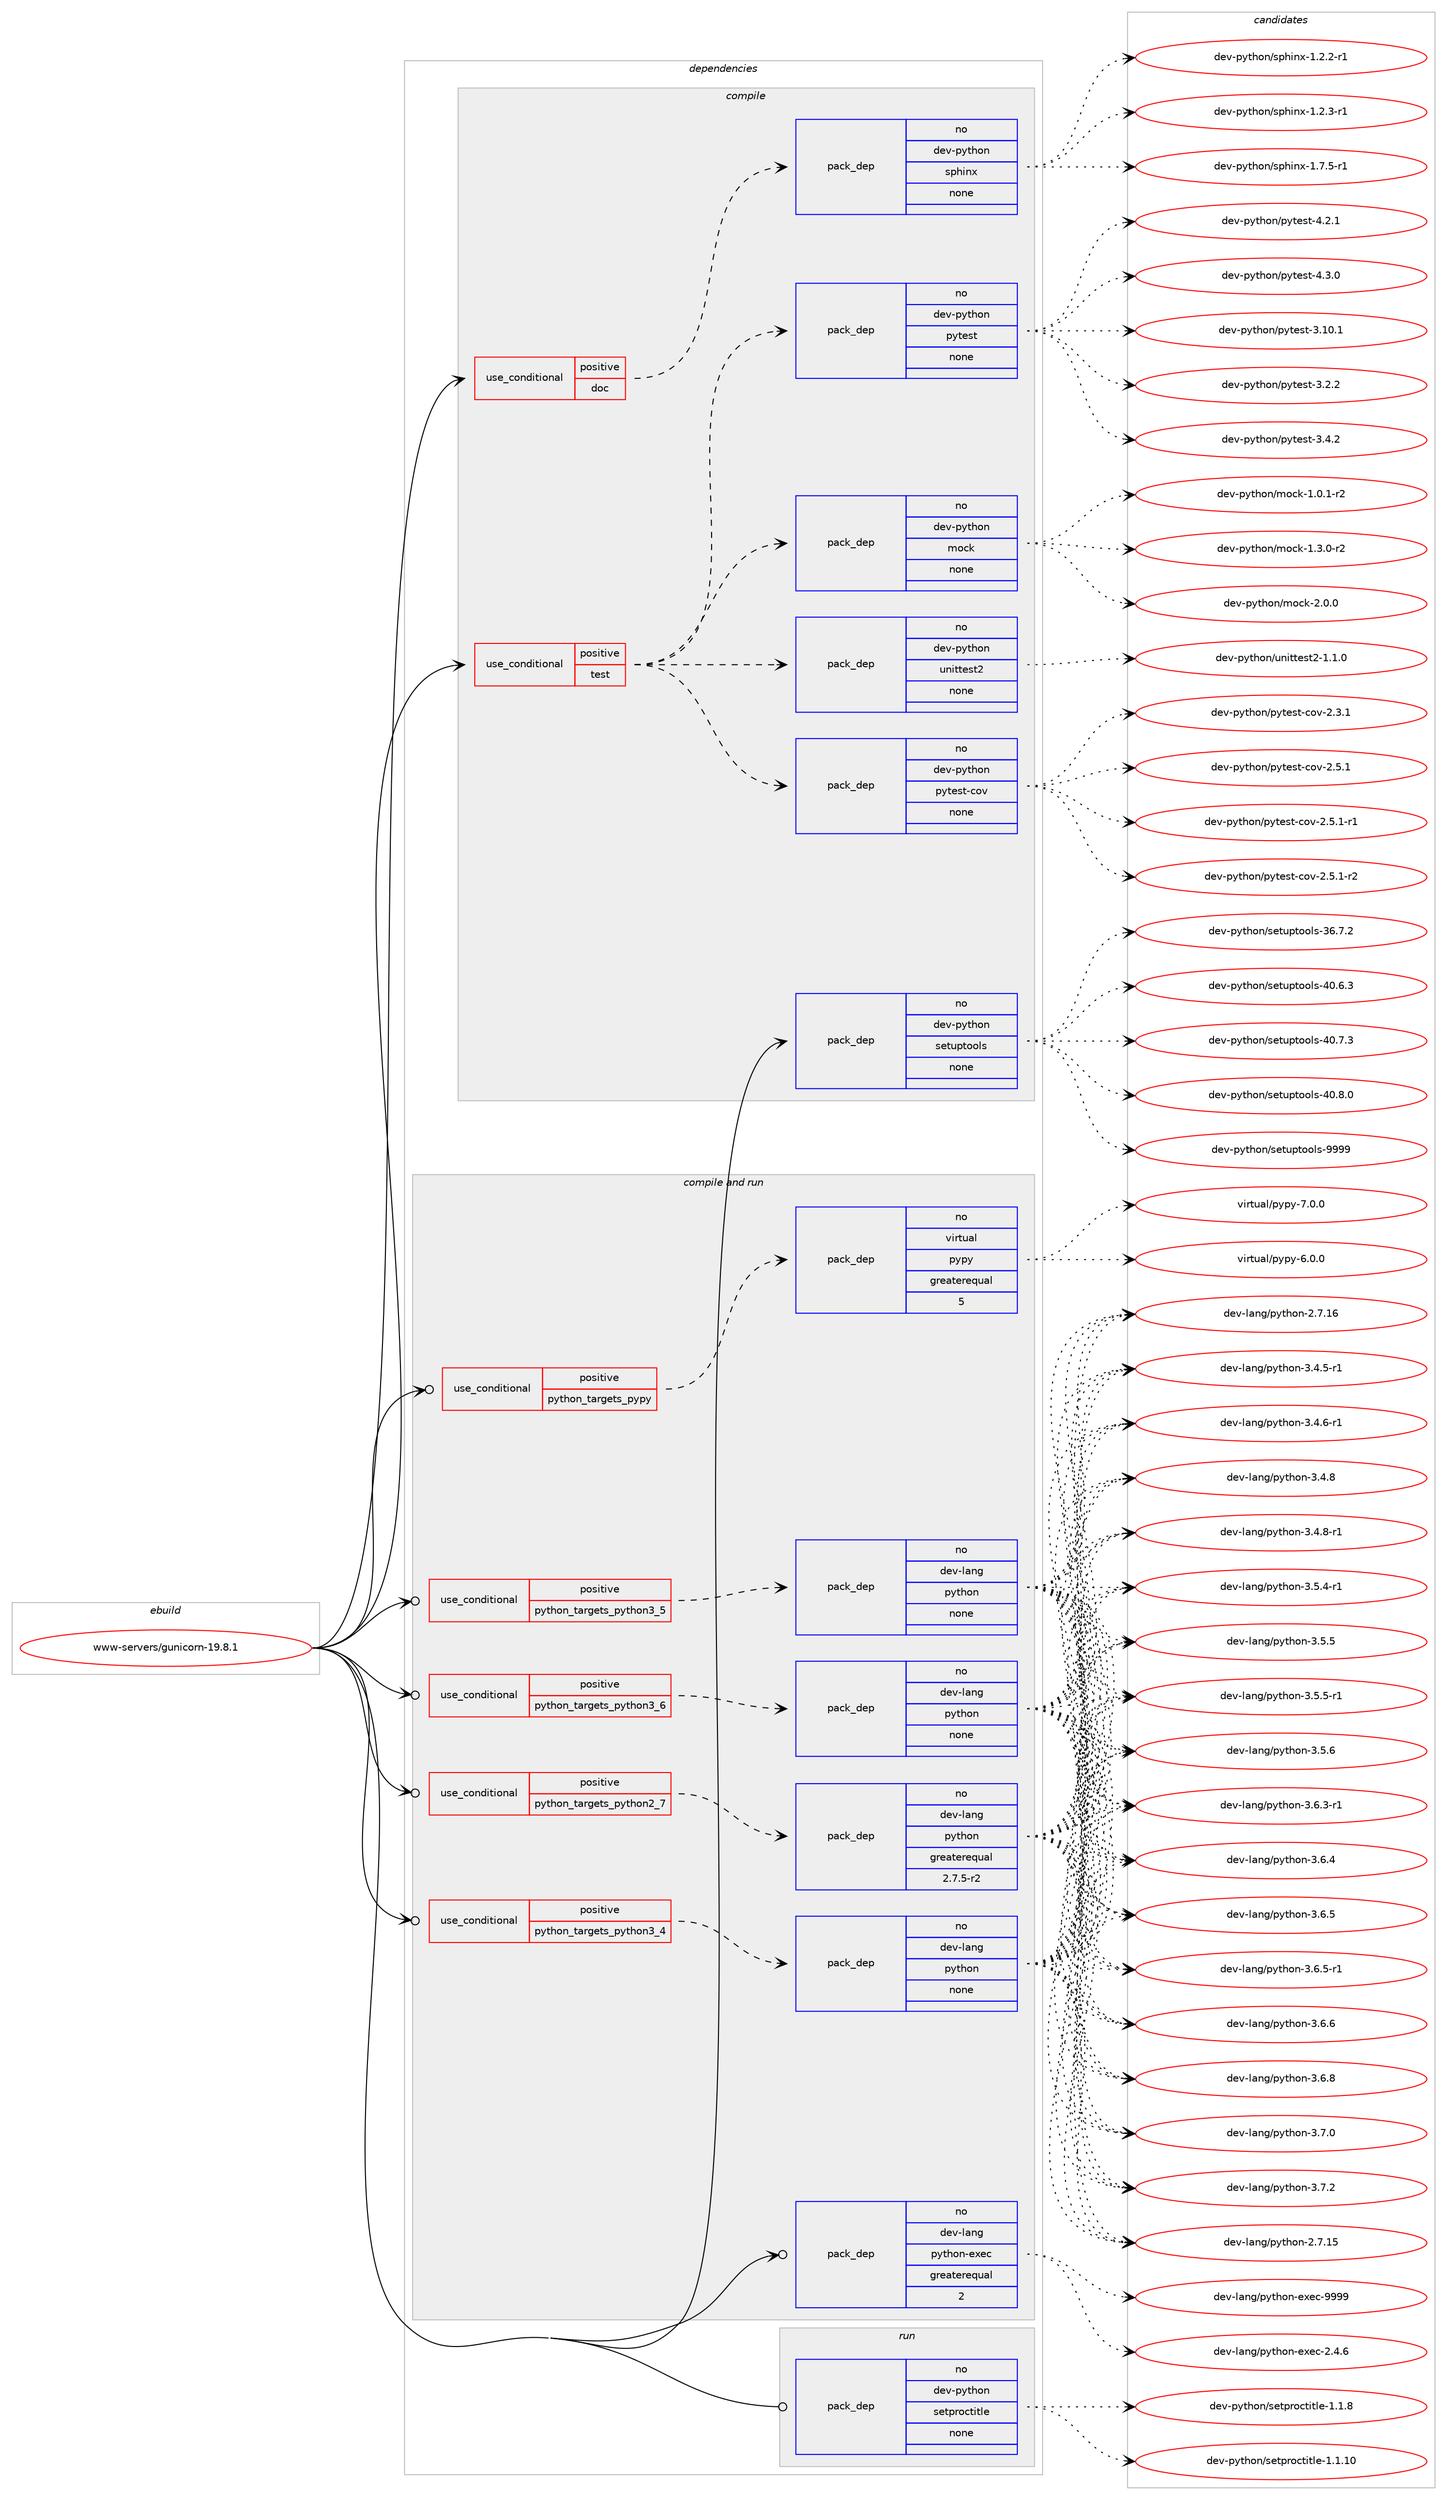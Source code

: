 digraph prolog {

# *************
# Graph options
# *************

newrank=true;
concentrate=true;
compound=true;
graph [rankdir=LR,fontname=Helvetica,fontsize=10,ranksep=1.5];#, ranksep=2.5, nodesep=0.2];
edge  [arrowhead=vee];
node  [fontname=Helvetica,fontsize=10];

# **********
# The ebuild
# **********

subgraph cluster_leftcol {
color=gray;
rank=same;
label=<<i>ebuild</i>>;
id [label="www-servers/gunicorn-19.8.1", color=red, width=4, href="../www-servers/gunicorn-19.8.1.svg"];
}

# ****************
# The dependencies
# ****************

subgraph cluster_midcol {
color=gray;
label=<<i>dependencies</i>>;
subgraph cluster_compile {
fillcolor="#eeeeee";
style=filled;
label=<<i>compile</i>>;
subgraph cond464516 {
dependency1751245 [label=<<TABLE BORDER="0" CELLBORDER="1" CELLSPACING="0" CELLPADDING="4"><TR><TD ROWSPAN="3" CELLPADDING="10">use_conditional</TD></TR><TR><TD>positive</TD></TR><TR><TD>doc</TD></TR></TABLE>>, shape=none, color=red];
subgraph pack1257440 {
dependency1751246 [label=<<TABLE BORDER="0" CELLBORDER="1" CELLSPACING="0" CELLPADDING="4" WIDTH="220"><TR><TD ROWSPAN="6" CELLPADDING="30">pack_dep</TD></TR><TR><TD WIDTH="110">no</TD></TR><TR><TD>dev-python</TD></TR><TR><TD>sphinx</TD></TR><TR><TD>none</TD></TR><TR><TD></TD></TR></TABLE>>, shape=none, color=blue];
}
dependency1751245:e -> dependency1751246:w [weight=20,style="dashed",arrowhead="vee"];
}
id:e -> dependency1751245:w [weight=20,style="solid",arrowhead="vee"];
subgraph cond464517 {
dependency1751247 [label=<<TABLE BORDER="0" CELLBORDER="1" CELLSPACING="0" CELLPADDING="4"><TR><TD ROWSPAN="3" CELLPADDING="10">use_conditional</TD></TR><TR><TD>positive</TD></TR><TR><TD>test</TD></TR></TABLE>>, shape=none, color=red];
subgraph pack1257441 {
dependency1751248 [label=<<TABLE BORDER="0" CELLBORDER="1" CELLSPACING="0" CELLPADDING="4" WIDTH="220"><TR><TD ROWSPAN="6" CELLPADDING="30">pack_dep</TD></TR><TR><TD WIDTH="110">no</TD></TR><TR><TD>dev-python</TD></TR><TR><TD>mock</TD></TR><TR><TD>none</TD></TR><TR><TD></TD></TR></TABLE>>, shape=none, color=blue];
}
dependency1751247:e -> dependency1751248:w [weight=20,style="dashed",arrowhead="vee"];
subgraph pack1257442 {
dependency1751249 [label=<<TABLE BORDER="0" CELLBORDER="1" CELLSPACING="0" CELLPADDING="4" WIDTH="220"><TR><TD ROWSPAN="6" CELLPADDING="30">pack_dep</TD></TR><TR><TD WIDTH="110">no</TD></TR><TR><TD>dev-python</TD></TR><TR><TD>pytest</TD></TR><TR><TD>none</TD></TR><TR><TD></TD></TR></TABLE>>, shape=none, color=blue];
}
dependency1751247:e -> dependency1751249:w [weight=20,style="dashed",arrowhead="vee"];
subgraph pack1257443 {
dependency1751250 [label=<<TABLE BORDER="0" CELLBORDER="1" CELLSPACING="0" CELLPADDING="4" WIDTH="220"><TR><TD ROWSPAN="6" CELLPADDING="30">pack_dep</TD></TR><TR><TD WIDTH="110">no</TD></TR><TR><TD>dev-python</TD></TR><TR><TD>pytest-cov</TD></TR><TR><TD>none</TD></TR><TR><TD></TD></TR></TABLE>>, shape=none, color=blue];
}
dependency1751247:e -> dependency1751250:w [weight=20,style="dashed",arrowhead="vee"];
subgraph pack1257444 {
dependency1751251 [label=<<TABLE BORDER="0" CELLBORDER="1" CELLSPACING="0" CELLPADDING="4" WIDTH="220"><TR><TD ROWSPAN="6" CELLPADDING="30">pack_dep</TD></TR><TR><TD WIDTH="110">no</TD></TR><TR><TD>dev-python</TD></TR><TR><TD>unittest2</TD></TR><TR><TD>none</TD></TR><TR><TD></TD></TR></TABLE>>, shape=none, color=blue];
}
dependency1751247:e -> dependency1751251:w [weight=20,style="dashed",arrowhead="vee"];
}
id:e -> dependency1751247:w [weight=20,style="solid",arrowhead="vee"];
subgraph pack1257445 {
dependency1751252 [label=<<TABLE BORDER="0" CELLBORDER="1" CELLSPACING="0" CELLPADDING="4" WIDTH="220"><TR><TD ROWSPAN="6" CELLPADDING="30">pack_dep</TD></TR><TR><TD WIDTH="110">no</TD></TR><TR><TD>dev-python</TD></TR><TR><TD>setuptools</TD></TR><TR><TD>none</TD></TR><TR><TD></TD></TR></TABLE>>, shape=none, color=blue];
}
id:e -> dependency1751252:w [weight=20,style="solid",arrowhead="vee"];
}
subgraph cluster_compileandrun {
fillcolor="#eeeeee";
style=filled;
label=<<i>compile and run</i>>;
subgraph cond464518 {
dependency1751253 [label=<<TABLE BORDER="0" CELLBORDER="1" CELLSPACING="0" CELLPADDING="4"><TR><TD ROWSPAN="3" CELLPADDING="10">use_conditional</TD></TR><TR><TD>positive</TD></TR><TR><TD>python_targets_pypy</TD></TR></TABLE>>, shape=none, color=red];
subgraph pack1257446 {
dependency1751254 [label=<<TABLE BORDER="0" CELLBORDER="1" CELLSPACING="0" CELLPADDING="4" WIDTH="220"><TR><TD ROWSPAN="6" CELLPADDING="30">pack_dep</TD></TR><TR><TD WIDTH="110">no</TD></TR><TR><TD>virtual</TD></TR><TR><TD>pypy</TD></TR><TR><TD>greaterequal</TD></TR><TR><TD>5</TD></TR></TABLE>>, shape=none, color=blue];
}
dependency1751253:e -> dependency1751254:w [weight=20,style="dashed",arrowhead="vee"];
}
id:e -> dependency1751253:w [weight=20,style="solid",arrowhead="odotvee"];
subgraph cond464519 {
dependency1751255 [label=<<TABLE BORDER="0" CELLBORDER="1" CELLSPACING="0" CELLPADDING="4"><TR><TD ROWSPAN="3" CELLPADDING="10">use_conditional</TD></TR><TR><TD>positive</TD></TR><TR><TD>python_targets_python2_7</TD></TR></TABLE>>, shape=none, color=red];
subgraph pack1257447 {
dependency1751256 [label=<<TABLE BORDER="0" CELLBORDER="1" CELLSPACING="0" CELLPADDING="4" WIDTH="220"><TR><TD ROWSPAN="6" CELLPADDING="30">pack_dep</TD></TR><TR><TD WIDTH="110">no</TD></TR><TR><TD>dev-lang</TD></TR><TR><TD>python</TD></TR><TR><TD>greaterequal</TD></TR><TR><TD>2.7.5-r2</TD></TR></TABLE>>, shape=none, color=blue];
}
dependency1751255:e -> dependency1751256:w [weight=20,style="dashed",arrowhead="vee"];
}
id:e -> dependency1751255:w [weight=20,style="solid",arrowhead="odotvee"];
subgraph cond464520 {
dependency1751257 [label=<<TABLE BORDER="0" CELLBORDER="1" CELLSPACING="0" CELLPADDING="4"><TR><TD ROWSPAN="3" CELLPADDING="10">use_conditional</TD></TR><TR><TD>positive</TD></TR><TR><TD>python_targets_python3_4</TD></TR></TABLE>>, shape=none, color=red];
subgraph pack1257448 {
dependency1751258 [label=<<TABLE BORDER="0" CELLBORDER="1" CELLSPACING="0" CELLPADDING="4" WIDTH="220"><TR><TD ROWSPAN="6" CELLPADDING="30">pack_dep</TD></TR><TR><TD WIDTH="110">no</TD></TR><TR><TD>dev-lang</TD></TR><TR><TD>python</TD></TR><TR><TD>none</TD></TR><TR><TD></TD></TR></TABLE>>, shape=none, color=blue];
}
dependency1751257:e -> dependency1751258:w [weight=20,style="dashed",arrowhead="vee"];
}
id:e -> dependency1751257:w [weight=20,style="solid",arrowhead="odotvee"];
subgraph cond464521 {
dependency1751259 [label=<<TABLE BORDER="0" CELLBORDER="1" CELLSPACING="0" CELLPADDING="4"><TR><TD ROWSPAN="3" CELLPADDING="10">use_conditional</TD></TR><TR><TD>positive</TD></TR><TR><TD>python_targets_python3_5</TD></TR></TABLE>>, shape=none, color=red];
subgraph pack1257449 {
dependency1751260 [label=<<TABLE BORDER="0" CELLBORDER="1" CELLSPACING="0" CELLPADDING="4" WIDTH="220"><TR><TD ROWSPAN="6" CELLPADDING="30">pack_dep</TD></TR><TR><TD WIDTH="110">no</TD></TR><TR><TD>dev-lang</TD></TR><TR><TD>python</TD></TR><TR><TD>none</TD></TR><TR><TD></TD></TR></TABLE>>, shape=none, color=blue];
}
dependency1751259:e -> dependency1751260:w [weight=20,style="dashed",arrowhead="vee"];
}
id:e -> dependency1751259:w [weight=20,style="solid",arrowhead="odotvee"];
subgraph cond464522 {
dependency1751261 [label=<<TABLE BORDER="0" CELLBORDER="1" CELLSPACING="0" CELLPADDING="4"><TR><TD ROWSPAN="3" CELLPADDING="10">use_conditional</TD></TR><TR><TD>positive</TD></TR><TR><TD>python_targets_python3_6</TD></TR></TABLE>>, shape=none, color=red];
subgraph pack1257450 {
dependency1751262 [label=<<TABLE BORDER="0" CELLBORDER="1" CELLSPACING="0" CELLPADDING="4" WIDTH="220"><TR><TD ROWSPAN="6" CELLPADDING="30">pack_dep</TD></TR><TR><TD WIDTH="110">no</TD></TR><TR><TD>dev-lang</TD></TR><TR><TD>python</TD></TR><TR><TD>none</TD></TR><TR><TD></TD></TR></TABLE>>, shape=none, color=blue];
}
dependency1751261:e -> dependency1751262:w [weight=20,style="dashed",arrowhead="vee"];
}
id:e -> dependency1751261:w [weight=20,style="solid",arrowhead="odotvee"];
subgraph pack1257451 {
dependency1751263 [label=<<TABLE BORDER="0" CELLBORDER="1" CELLSPACING="0" CELLPADDING="4" WIDTH="220"><TR><TD ROWSPAN="6" CELLPADDING="30">pack_dep</TD></TR><TR><TD WIDTH="110">no</TD></TR><TR><TD>dev-lang</TD></TR><TR><TD>python-exec</TD></TR><TR><TD>greaterequal</TD></TR><TR><TD>2</TD></TR></TABLE>>, shape=none, color=blue];
}
id:e -> dependency1751263:w [weight=20,style="solid",arrowhead="odotvee"];
}
subgraph cluster_run {
fillcolor="#eeeeee";
style=filled;
label=<<i>run</i>>;
subgraph pack1257452 {
dependency1751264 [label=<<TABLE BORDER="0" CELLBORDER="1" CELLSPACING="0" CELLPADDING="4" WIDTH="220"><TR><TD ROWSPAN="6" CELLPADDING="30">pack_dep</TD></TR><TR><TD WIDTH="110">no</TD></TR><TR><TD>dev-python</TD></TR><TR><TD>setproctitle</TD></TR><TR><TD>none</TD></TR><TR><TD></TD></TR></TABLE>>, shape=none, color=blue];
}
id:e -> dependency1751264:w [weight=20,style="solid",arrowhead="odot"];
}
}

# **************
# The candidates
# **************

subgraph cluster_choices {
rank=same;
color=gray;
label=<<i>candidates</i>>;

subgraph choice1257440 {
color=black;
nodesep=1;
choice10010111845112121116104111110471151121041051101204549465046504511449 [label="dev-python/sphinx-1.2.2-r1", color=red, width=4,href="../dev-python/sphinx-1.2.2-r1.svg"];
choice10010111845112121116104111110471151121041051101204549465046514511449 [label="dev-python/sphinx-1.2.3-r1", color=red, width=4,href="../dev-python/sphinx-1.2.3-r1.svg"];
choice10010111845112121116104111110471151121041051101204549465546534511449 [label="dev-python/sphinx-1.7.5-r1", color=red, width=4,href="../dev-python/sphinx-1.7.5-r1.svg"];
dependency1751246:e -> choice10010111845112121116104111110471151121041051101204549465046504511449:w [style=dotted,weight="100"];
dependency1751246:e -> choice10010111845112121116104111110471151121041051101204549465046514511449:w [style=dotted,weight="100"];
dependency1751246:e -> choice10010111845112121116104111110471151121041051101204549465546534511449:w [style=dotted,weight="100"];
}
subgraph choice1257441 {
color=black;
nodesep=1;
choice1001011184511212111610411111047109111991074549464846494511450 [label="dev-python/mock-1.0.1-r2", color=red, width=4,href="../dev-python/mock-1.0.1-r2.svg"];
choice1001011184511212111610411111047109111991074549465146484511450 [label="dev-python/mock-1.3.0-r2", color=red, width=4,href="../dev-python/mock-1.3.0-r2.svg"];
choice100101118451121211161041111104710911199107455046484648 [label="dev-python/mock-2.0.0", color=red, width=4,href="../dev-python/mock-2.0.0.svg"];
dependency1751248:e -> choice1001011184511212111610411111047109111991074549464846494511450:w [style=dotted,weight="100"];
dependency1751248:e -> choice1001011184511212111610411111047109111991074549465146484511450:w [style=dotted,weight="100"];
dependency1751248:e -> choice100101118451121211161041111104710911199107455046484648:w [style=dotted,weight="100"];
}
subgraph choice1257442 {
color=black;
nodesep=1;
choice100101118451121211161041111104711212111610111511645514649484649 [label="dev-python/pytest-3.10.1", color=red, width=4,href="../dev-python/pytest-3.10.1.svg"];
choice1001011184511212111610411111047112121116101115116455146504650 [label="dev-python/pytest-3.2.2", color=red, width=4,href="../dev-python/pytest-3.2.2.svg"];
choice1001011184511212111610411111047112121116101115116455146524650 [label="dev-python/pytest-3.4.2", color=red, width=4,href="../dev-python/pytest-3.4.2.svg"];
choice1001011184511212111610411111047112121116101115116455246504649 [label="dev-python/pytest-4.2.1", color=red, width=4,href="../dev-python/pytest-4.2.1.svg"];
choice1001011184511212111610411111047112121116101115116455246514648 [label="dev-python/pytest-4.3.0", color=red, width=4,href="../dev-python/pytest-4.3.0.svg"];
dependency1751249:e -> choice100101118451121211161041111104711212111610111511645514649484649:w [style=dotted,weight="100"];
dependency1751249:e -> choice1001011184511212111610411111047112121116101115116455146504650:w [style=dotted,weight="100"];
dependency1751249:e -> choice1001011184511212111610411111047112121116101115116455146524650:w [style=dotted,weight="100"];
dependency1751249:e -> choice1001011184511212111610411111047112121116101115116455246504649:w [style=dotted,weight="100"];
dependency1751249:e -> choice1001011184511212111610411111047112121116101115116455246514648:w [style=dotted,weight="100"];
}
subgraph choice1257443 {
color=black;
nodesep=1;
choice10010111845112121116104111110471121211161011151164599111118455046514649 [label="dev-python/pytest-cov-2.3.1", color=red, width=4,href="../dev-python/pytest-cov-2.3.1.svg"];
choice10010111845112121116104111110471121211161011151164599111118455046534649 [label="dev-python/pytest-cov-2.5.1", color=red, width=4,href="../dev-python/pytest-cov-2.5.1.svg"];
choice100101118451121211161041111104711212111610111511645991111184550465346494511449 [label="dev-python/pytest-cov-2.5.1-r1", color=red, width=4,href="../dev-python/pytest-cov-2.5.1-r1.svg"];
choice100101118451121211161041111104711212111610111511645991111184550465346494511450 [label="dev-python/pytest-cov-2.5.1-r2", color=red, width=4,href="../dev-python/pytest-cov-2.5.1-r2.svg"];
dependency1751250:e -> choice10010111845112121116104111110471121211161011151164599111118455046514649:w [style=dotted,weight="100"];
dependency1751250:e -> choice10010111845112121116104111110471121211161011151164599111118455046534649:w [style=dotted,weight="100"];
dependency1751250:e -> choice100101118451121211161041111104711212111610111511645991111184550465346494511449:w [style=dotted,weight="100"];
dependency1751250:e -> choice100101118451121211161041111104711212111610111511645991111184550465346494511450:w [style=dotted,weight="100"];
}
subgraph choice1257444 {
color=black;
nodesep=1;
choice100101118451121211161041111104711711010511611610111511650454946494648 [label="dev-python/unittest2-1.1.0", color=red, width=4,href="../dev-python/unittest2-1.1.0.svg"];
dependency1751251:e -> choice100101118451121211161041111104711711010511611610111511650454946494648:w [style=dotted,weight="100"];
}
subgraph choice1257445 {
color=black;
nodesep=1;
choice100101118451121211161041111104711510111611711211611111110811545515446554650 [label="dev-python/setuptools-36.7.2", color=red, width=4,href="../dev-python/setuptools-36.7.2.svg"];
choice100101118451121211161041111104711510111611711211611111110811545524846544651 [label="dev-python/setuptools-40.6.3", color=red, width=4,href="../dev-python/setuptools-40.6.3.svg"];
choice100101118451121211161041111104711510111611711211611111110811545524846554651 [label="dev-python/setuptools-40.7.3", color=red, width=4,href="../dev-python/setuptools-40.7.3.svg"];
choice100101118451121211161041111104711510111611711211611111110811545524846564648 [label="dev-python/setuptools-40.8.0", color=red, width=4,href="../dev-python/setuptools-40.8.0.svg"];
choice10010111845112121116104111110471151011161171121161111111081154557575757 [label="dev-python/setuptools-9999", color=red, width=4,href="../dev-python/setuptools-9999.svg"];
dependency1751252:e -> choice100101118451121211161041111104711510111611711211611111110811545515446554650:w [style=dotted,weight="100"];
dependency1751252:e -> choice100101118451121211161041111104711510111611711211611111110811545524846544651:w [style=dotted,weight="100"];
dependency1751252:e -> choice100101118451121211161041111104711510111611711211611111110811545524846554651:w [style=dotted,weight="100"];
dependency1751252:e -> choice100101118451121211161041111104711510111611711211611111110811545524846564648:w [style=dotted,weight="100"];
dependency1751252:e -> choice10010111845112121116104111110471151011161171121161111111081154557575757:w [style=dotted,weight="100"];
}
subgraph choice1257446 {
color=black;
nodesep=1;
choice1181051141161179710847112121112121455446484648 [label="virtual/pypy-6.0.0", color=red, width=4,href="../virtual/pypy-6.0.0.svg"];
choice1181051141161179710847112121112121455546484648 [label="virtual/pypy-7.0.0", color=red, width=4,href="../virtual/pypy-7.0.0.svg"];
dependency1751254:e -> choice1181051141161179710847112121112121455446484648:w [style=dotted,weight="100"];
dependency1751254:e -> choice1181051141161179710847112121112121455546484648:w [style=dotted,weight="100"];
}
subgraph choice1257447 {
color=black;
nodesep=1;
choice10010111845108971101034711212111610411111045504655464953 [label="dev-lang/python-2.7.15", color=red, width=4,href="../dev-lang/python-2.7.15.svg"];
choice10010111845108971101034711212111610411111045504655464954 [label="dev-lang/python-2.7.16", color=red, width=4,href="../dev-lang/python-2.7.16.svg"];
choice1001011184510897110103471121211161041111104551465246534511449 [label="dev-lang/python-3.4.5-r1", color=red, width=4,href="../dev-lang/python-3.4.5-r1.svg"];
choice1001011184510897110103471121211161041111104551465246544511449 [label="dev-lang/python-3.4.6-r1", color=red, width=4,href="../dev-lang/python-3.4.6-r1.svg"];
choice100101118451089711010347112121116104111110455146524656 [label="dev-lang/python-3.4.8", color=red, width=4,href="../dev-lang/python-3.4.8.svg"];
choice1001011184510897110103471121211161041111104551465246564511449 [label="dev-lang/python-3.4.8-r1", color=red, width=4,href="../dev-lang/python-3.4.8-r1.svg"];
choice1001011184510897110103471121211161041111104551465346524511449 [label="dev-lang/python-3.5.4-r1", color=red, width=4,href="../dev-lang/python-3.5.4-r1.svg"];
choice100101118451089711010347112121116104111110455146534653 [label="dev-lang/python-3.5.5", color=red, width=4,href="../dev-lang/python-3.5.5.svg"];
choice1001011184510897110103471121211161041111104551465346534511449 [label="dev-lang/python-3.5.5-r1", color=red, width=4,href="../dev-lang/python-3.5.5-r1.svg"];
choice100101118451089711010347112121116104111110455146534654 [label="dev-lang/python-3.5.6", color=red, width=4,href="../dev-lang/python-3.5.6.svg"];
choice1001011184510897110103471121211161041111104551465446514511449 [label="dev-lang/python-3.6.3-r1", color=red, width=4,href="../dev-lang/python-3.6.3-r1.svg"];
choice100101118451089711010347112121116104111110455146544652 [label="dev-lang/python-3.6.4", color=red, width=4,href="../dev-lang/python-3.6.4.svg"];
choice100101118451089711010347112121116104111110455146544653 [label="dev-lang/python-3.6.5", color=red, width=4,href="../dev-lang/python-3.6.5.svg"];
choice1001011184510897110103471121211161041111104551465446534511449 [label="dev-lang/python-3.6.5-r1", color=red, width=4,href="../dev-lang/python-3.6.5-r1.svg"];
choice100101118451089711010347112121116104111110455146544654 [label="dev-lang/python-3.6.6", color=red, width=4,href="../dev-lang/python-3.6.6.svg"];
choice100101118451089711010347112121116104111110455146544656 [label="dev-lang/python-3.6.8", color=red, width=4,href="../dev-lang/python-3.6.8.svg"];
choice100101118451089711010347112121116104111110455146554648 [label="dev-lang/python-3.7.0", color=red, width=4,href="../dev-lang/python-3.7.0.svg"];
choice100101118451089711010347112121116104111110455146554650 [label="dev-lang/python-3.7.2", color=red, width=4,href="../dev-lang/python-3.7.2.svg"];
dependency1751256:e -> choice10010111845108971101034711212111610411111045504655464953:w [style=dotted,weight="100"];
dependency1751256:e -> choice10010111845108971101034711212111610411111045504655464954:w [style=dotted,weight="100"];
dependency1751256:e -> choice1001011184510897110103471121211161041111104551465246534511449:w [style=dotted,weight="100"];
dependency1751256:e -> choice1001011184510897110103471121211161041111104551465246544511449:w [style=dotted,weight="100"];
dependency1751256:e -> choice100101118451089711010347112121116104111110455146524656:w [style=dotted,weight="100"];
dependency1751256:e -> choice1001011184510897110103471121211161041111104551465246564511449:w [style=dotted,weight="100"];
dependency1751256:e -> choice1001011184510897110103471121211161041111104551465346524511449:w [style=dotted,weight="100"];
dependency1751256:e -> choice100101118451089711010347112121116104111110455146534653:w [style=dotted,weight="100"];
dependency1751256:e -> choice1001011184510897110103471121211161041111104551465346534511449:w [style=dotted,weight="100"];
dependency1751256:e -> choice100101118451089711010347112121116104111110455146534654:w [style=dotted,weight="100"];
dependency1751256:e -> choice1001011184510897110103471121211161041111104551465446514511449:w [style=dotted,weight="100"];
dependency1751256:e -> choice100101118451089711010347112121116104111110455146544652:w [style=dotted,weight="100"];
dependency1751256:e -> choice100101118451089711010347112121116104111110455146544653:w [style=dotted,weight="100"];
dependency1751256:e -> choice1001011184510897110103471121211161041111104551465446534511449:w [style=dotted,weight="100"];
dependency1751256:e -> choice100101118451089711010347112121116104111110455146544654:w [style=dotted,weight="100"];
dependency1751256:e -> choice100101118451089711010347112121116104111110455146544656:w [style=dotted,weight="100"];
dependency1751256:e -> choice100101118451089711010347112121116104111110455146554648:w [style=dotted,weight="100"];
dependency1751256:e -> choice100101118451089711010347112121116104111110455146554650:w [style=dotted,weight="100"];
}
subgraph choice1257448 {
color=black;
nodesep=1;
choice10010111845108971101034711212111610411111045504655464953 [label="dev-lang/python-2.7.15", color=red, width=4,href="../dev-lang/python-2.7.15.svg"];
choice10010111845108971101034711212111610411111045504655464954 [label="dev-lang/python-2.7.16", color=red, width=4,href="../dev-lang/python-2.7.16.svg"];
choice1001011184510897110103471121211161041111104551465246534511449 [label="dev-lang/python-3.4.5-r1", color=red, width=4,href="../dev-lang/python-3.4.5-r1.svg"];
choice1001011184510897110103471121211161041111104551465246544511449 [label="dev-lang/python-3.4.6-r1", color=red, width=4,href="../dev-lang/python-3.4.6-r1.svg"];
choice100101118451089711010347112121116104111110455146524656 [label="dev-lang/python-3.4.8", color=red, width=4,href="../dev-lang/python-3.4.8.svg"];
choice1001011184510897110103471121211161041111104551465246564511449 [label="dev-lang/python-3.4.8-r1", color=red, width=4,href="../dev-lang/python-3.4.8-r1.svg"];
choice1001011184510897110103471121211161041111104551465346524511449 [label="dev-lang/python-3.5.4-r1", color=red, width=4,href="../dev-lang/python-3.5.4-r1.svg"];
choice100101118451089711010347112121116104111110455146534653 [label="dev-lang/python-3.5.5", color=red, width=4,href="../dev-lang/python-3.5.5.svg"];
choice1001011184510897110103471121211161041111104551465346534511449 [label="dev-lang/python-3.5.5-r1", color=red, width=4,href="../dev-lang/python-3.5.5-r1.svg"];
choice100101118451089711010347112121116104111110455146534654 [label="dev-lang/python-3.5.6", color=red, width=4,href="../dev-lang/python-3.5.6.svg"];
choice1001011184510897110103471121211161041111104551465446514511449 [label="dev-lang/python-3.6.3-r1", color=red, width=4,href="../dev-lang/python-3.6.3-r1.svg"];
choice100101118451089711010347112121116104111110455146544652 [label="dev-lang/python-3.6.4", color=red, width=4,href="../dev-lang/python-3.6.4.svg"];
choice100101118451089711010347112121116104111110455146544653 [label="dev-lang/python-3.6.5", color=red, width=4,href="../dev-lang/python-3.6.5.svg"];
choice1001011184510897110103471121211161041111104551465446534511449 [label="dev-lang/python-3.6.5-r1", color=red, width=4,href="../dev-lang/python-3.6.5-r1.svg"];
choice100101118451089711010347112121116104111110455146544654 [label="dev-lang/python-3.6.6", color=red, width=4,href="../dev-lang/python-3.6.6.svg"];
choice100101118451089711010347112121116104111110455146544656 [label="dev-lang/python-3.6.8", color=red, width=4,href="../dev-lang/python-3.6.8.svg"];
choice100101118451089711010347112121116104111110455146554648 [label="dev-lang/python-3.7.0", color=red, width=4,href="../dev-lang/python-3.7.0.svg"];
choice100101118451089711010347112121116104111110455146554650 [label="dev-lang/python-3.7.2", color=red, width=4,href="../dev-lang/python-3.7.2.svg"];
dependency1751258:e -> choice10010111845108971101034711212111610411111045504655464953:w [style=dotted,weight="100"];
dependency1751258:e -> choice10010111845108971101034711212111610411111045504655464954:w [style=dotted,weight="100"];
dependency1751258:e -> choice1001011184510897110103471121211161041111104551465246534511449:w [style=dotted,weight="100"];
dependency1751258:e -> choice1001011184510897110103471121211161041111104551465246544511449:w [style=dotted,weight="100"];
dependency1751258:e -> choice100101118451089711010347112121116104111110455146524656:w [style=dotted,weight="100"];
dependency1751258:e -> choice1001011184510897110103471121211161041111104551465246564511449:w [style=dotted,weight="100"];
dependency1751258:e -> choice1001011184510897110103471121211161041111104551465346524511449:w [style=dotted,weight="100"];
dependency1751258:e -> choice100101118451089711010347112121116104111110455146534653:w [style=dotted,weight="100"];
dependency1751258:e -> choice1001011184510897110103471121211161041111104551465346534511449:w [style=dotted,weight="100"];
dependency1751258:e -> choice100101118451089711010347112121116104111110455146534654:w [style=dotted,weight="100"];
dependency1751258:e -> choice1001011184510897110103471121211161041111104551465446514511449:w [style=dotted,weight="100"];
dependency1751258:e -> choice100101118451089711010347112121116104111110455146544652:w [style=dotted,weight="100"];
dependency1751258:e -> choice100101118451089711010347112121116104111110455146544653:w [style=dotted,weight="100"];
dependency1751258:e -> choice1001011184510897110103471121211161041111104551465446534511449:w [style=dotted,weight="100"];
dependency1751258:e -> choice100101118451089711010347112121116104111110455146544654:w [style=dotted,weight="100"];
dependency1751258:e -> choice100101118451089711010347112121116104111110455146544656:w [style=dotted,weight="100"];
dependency1751258:e -> choice100101118451089711010347112121116104111110455146554648:w [style=dotted,weight="100"];
dependency1751258:e -> choice100101118451089711010347112121116104111110455146554650:w [style=dotted,weight="100"];
}
subgraph choice1257449 {
color=black;
nodesep=1;
choice10010111845108971101034711212111610411111045504655464953 [label="dev-lang/python-2.7.15", color=red, width=4,href="../dev-lang/python-2.7.15.svg"];
choice10010111845108971101034711212111610411111045504655464954 [label="dev-lang/python-2.7.16", color=red, width=4,href="../dev-lang/python-2.7.16.svg"];
choice1001011184510897110103471121211161041111104551465246534511449 [label="dev-lang/python-3.4.5-r1", color=red, width=4,href="../dev-lang/python-3.4.5-r1.svg"];
choice1001011184510897110103471121211161041111104551465246544511449 [label="dev-lang/python-3.4.6-r1", color=red, width=4,href="../dev-lang/python-3.4.6-r1.svg"];
choice100101118451089711010347112121116104111110455146524656 [label="dev-lang/python-3.4.8", color=red, width=4,href="../dev-lang/python-3.4.8.svg"];
choice1001011184510897110103471121211161041111104551465246564511449 [label="dev-lang/python-3.4.8-r1", color=red, width=4,href="../dev-lang/python-3.4.8-r1.svg"];
choice1001011184510897110103471121211161041111104551465346524511449 [label="dev-lang/python-3.5.4-r1", color=red, width=4,href="../dev-lang/python-3.5.4-r1.svg"];
choice100101118451089711010347112121116104111110455146534653 [label="dev-lang/python-3.5.5", color=red, width=4,href="../dev-lang/python-3.5.5.svg"];
choice1001011184510897110103471121211161041111104551465346534511449 [label="dev-lang/python-3.5.5-r1", color=red, width=4,href="../dev-lang/python-3.5.5-r1.svg"];
choice100101118451089711010347112121116104111110455146534654 [label="dev-lang/python-3.5.6", color=red, width=4,href="../dev-lang/python-3.5.6.svg"];
choice1001011184510897110103471121211161041111104551465446514511449 [label="dev-lang/python-3.6.3-r1", color=red, width=4,href="../dev-lang/python-3.6.3-r1.svg"];
choice100101118451089711010347112121116104111110455146544652 [label="dev-lang/python-3.6.4", color=red, width=4,href="../dev-lang/python-3.6.4.svg"];
choice100101118451089711010347112121116104111110455146544653 [label="dev-lang/python-3.6.5", color=red, width=4,href="../dev-lang/python-3.6.5.svg"];
choice1001011184510897110103471121211161041111104551465446534511449 [label="dev-lang/python-3.6.5-r1", color=red, width=4,href="../dev-lang/python-3.6.5-r1.svg"];
choice100101118451089711010347112121116104111110455146544654 [label="dev-lang/python-3.6.6", color=red, width=4,href="../dev-lang/python-3.6.6.svg"];
choice100101118451089711010347112121116104111110455146544656 [label="dev-lang/python-3.6.8", color=red, width=4,href="../dev-lang/python-3.6.8.svg"];
choice100101118451089711010347112121116104111110455146554648 [label="dev-lang/python-3.7.0", color=red, width=4,href="../dev-lang/python-3.7.0.svg"];
choice100101118451089711010347112121116104111110455146554650 [label="dev-lang/python-3.7.2", color=red, width=4,href="../dev-lang/python-3.7.2.svg"];
dependency1751260:e -> choice10010111845108971101034711212111610411111045504655464953:w [style=dotted,weight="100"];
dependency1751260:e -> choice10010111845108971101034711212111610411111045504655464954:w [style=dotted,weight="100"];
dependency1751260:e -> choice1001011184510897110103471121211161041111104551465246534511449:w [style=dotted,weight="100"];
dependency1751260:e -> choice1001011184510897110103471121211161041111104551465246544511449:w [style=dotted,weight="100"];
dependency1751260:e -> choice100101118451089711010347112121116104111110455146524656:w [style=dotted,weight="100"];
dependency1751260:e -> choice1001011184510897110103471121211161041111104551465246564511449:w [style=dotted,weight="100"];
dependency1751260:e -> choice1001011184510897110103471121211161041111104551465346524511449:w [style=dotted,weight="100"];
dependency1751260:e -> choice100101118451089711010347112121116104111110455146534653:w [style=dotted,weight="100"];
dependency1751260:e -> choice1001011184510897110103471121211161041111104551465346534511449:w [style=dotted,weight="100"];
dependency1751260:e -> choice100101118451089711010347112121116104111110455146534654:w [style=dotted,weight="100"];
dependency1751260:e -> choice1001011184510897110103471121211161041111104551465446514511449:w [style=dotted,weight="100"];
dependency1751260:e -> choice100101118451089711010347112121116104111110455146544652:w [style=dotted,weight="100"];
dependency1751260:e -> choice100101118451089711010347112121116104111110455146544653:w [style=dotted,weight="100"];
dependency1751260:e -> choice1001011184510897110103471121211161041111104551465446534511449:w [style=dotted,weight="100"];
dependency1751260:e -> choice100101118451089711010347112121116104111110455146544654:w [style=dotted,weight="100"];
dependency1751260:e -> choice100101118451089711010347112121116104111110455146544656:w [style=dotted,weight="100"];
dependency1751260:e -> choice100101118451089711010347112121116104111110455146554648:w [style=dotted,weight="100"];
dependency1751260:e -> choice100101118451089711010347112121116104111110455146554650:w [style=dotted,weight="100"];
}
subgraph choice1257450 {
color=black;
nodesep=1;
choice10010111845108971101034711212111610411111045504655464953 [label="dev-lang/python-2.7.15", color=red, width=4,href="../dev-lang/python-2.7.15.svg"];
choice10010111845108971101034711212111610411111045504655464954 [label="dev-lang/python-2.7.16", color=red, width=4,href="../dev-lang/python-2.7.16.svg"];
choice1001011184510897110103471121211161041111104551465246534511449 [label="dev-lang/python-3.4.5-r1", color=red, width=4,href="../dev-lang/python-3.4.5-r1.svg"];
choice1001011184510897110103471121211161041111104551465246544511449 [label="dev-lang/python-3.4.6-r1", color=red, width=4,href="../dev-lang/python-3.4.6-r1.svg"];
choice100101118451089711010347112121116104111110455146524656 [label="dev-lang/python-3.4.8", color=red, width=4,href="../dev-lang/python-3.4.8.svg"];
choice1001011184510897110103471121211161041111104551465246564511449 [label="dev-lang/python-3.4.8-r1", color=red, width=4,href="../dev-lang/python-3.4.8-r1.svg"];
choice1001011184510897110103471121211161041111104551465346524511449 [label="dev-lang/python-3.5.4-r1", color=red, width=4,href="../dev-lang/python-3.5.4-r1.svg"];
choice100101118451089711010347112121116104111110455146534653 [label="dev-lang/python-3.5.5", color=red, width=4,href="../dev-lang/python-3.5.5.svg"];
choice1001011184510897110103471121211161041111104551465346534511449 [label="dev-lang/python-3.5.5-r1", color=red, width=4,href="../dev-lang/python-3.5.5-r1.svg"];
choice100101118451089711010347112121116104111110455146534654 [label="dev-lang/python-3.5.6", color=red, width=4,href="../dev-lang/python-3.5.6.svg"];
choice1001011184510897110103471121211161041111104551465446514511449 [label="dev-lang/python-3.6.3-r1", color=red, width=4,href="../dev-lang/python-3.6.3-r1.svg"];
choice100101118451089711010347112121116104111110455146544652 [label="dev-lang/python-3.6.4", color=red, width=4,href="../dev-lang/python-3.6.4.svg"];
choice100101118451089711010347112121116104111110455146544653 [label="dev-lang/python-3.6.5", color=red, width=4,href="../dev-lang/python-3.6.5.svg"];
choice1001011184510897110103471121211161041111104551465446534511449 [label="dev-lang/python-3.6.5-r1", color=red, width=4,href="../dev-lang/python-3.6.5-r1.svg"];
choice100101118451089711010347112121116104111110455146544654 [label="dev-lang/python-3.6.6", color=red, width=4,href="../dev-lang/python-3.6.6.svg"];
choice100101118451089711010347112121116104111110455146544656 [label="dev-lang/python-3.6.8", color=red, width=4,href="../dev-lang/python-3.6.8.svg"];
choice100101118451089711010347112121116104111110455146554648 [label="dev-lang/python-3.7.0", color=red, width=4,href="../dev-lang/python-3.7.0.svg"];
choice100101118451089711010347112121116104111110455146554650 [label="dev-lang/python-3.7.2", color=red, width=4,href="../dev-lang/python-3.7.2.svg"];
dependency1751262:e -> choice10010111845108971101034711212111610411111045504655464953:w [style=dotted,weight="100"];
dependency1751262:e -> choice10010111845108971101034711212111610411111045504655464954:w [style=dotted,weight="100"];
dependency1751262:e -> choice1001011184510897110103471121211161041111104551465246534511449:w [style=dotted,weight="100"];
dependency1751262:e -> choice1001011184510897110103471121211161041111104551465246544511449:w [style=dotted,weight="100"];
dependency1751262:e -> choice100101118451089711010347112121116104111110455146524656:w [style=dotted,weight="100"];
dependency1751262:e -> choice1001011184510897110103471121211161041111104551465246564511449:w [style=dotted,weight="100"];
dependency1751262:e -> choice1001011184510897110103471121211161041111104551465346524511449:w [style=dotted,weight="100"];
dependency1751262:e -> choice100101118451089711010347112121116104111110455146534653:w [style=dotted,weight="100"];
dependency1751262:e -> choice1001011184510897110103471121211161041111104551465346534511449:w [style=dotted,weight="100"];
dependency1751262:e -> choice100101118451089711010347112121116104111110455146534654:w [style=dotted,weight="100"];
dependency1751262:e -> choice1001011184510897110103471121211161041111104551465446514511449:w [style=dotted,weight="100"];
dependency1751262:e -> choice100101118451089711010347112121116104111110455146544652:w [style=dotted,weight="100"];
dependency1751262:e -> choice100101118451089711010347112121116104111110455146544653:w [style=dotted,weight="100"];
dependency1751262:e -> choice1001011184510897110103471121211161041111104551465446534511449:w [style=dotted,weight="100"];
dependency1751262:e -> choice100101118451089711010347112121116104111110455146544654:w [style=dotted,weight="100"];
dependency1751262:e -> choice100101118451089711010347112121116104111110455146544656:w [style=dotted,weight="100"];
dependency1751262:e -> choice100101118451089711010347112121116104111110455146554648:w [style=dotted,weight="100"];
dependency1751262:e -> choice100101118451089711010347112121116104111110455146554650:w [style=dotted,weight="100"];
}
subgraph choice1257451 {
color=black;
nodesep=1;
choice1001011184510897110103471121211161041111104510112010199455046524654 [label="dev-lang/python-exec-2.4.6", color=red, width=4,href="../dev-lang/python-exec-2.4.6.svg"];
choice10010111845108971101034711212111610411111045101120101994557575757 [label="dev-lang/python-exec-9999", color=red, width=4,href="../dev-lang/python-exec-9999.svg"];
dependency1751263:e -> choice1001011184510897110103471121211161041111104510112010199455046524654:w [style=dotted,weight="100"];
dependency1751263:e -> choice10010111845108971101034711212111610411111045101120101994557575757:w [style=dotted,weight="100"];
}
subgraph choice1257452 {
color=black;
nodesep=1;
choice10010111845112121116104111110471151011161121141119911610511610810145494649464948 [label="dev-python/setproctitle-1.1.10", color=red, width=4,href="../dev-python/setproctitle-1.1.10.svg"];
choice100101118451121211161041111104711510111611211411199116105116108101454946494656 [label="dev-python/setproctitle-1.1.8", color=red, width=4,href="../dev-python/setproctitle-1.1.8.svg"];
dependency1751264:e -> choice10010111845112121116104111110471151011161121141119911610511610810145494649464948:w [style=dotted,weight="100"];
dependency1751264:e -> choice100101118451121211161041111104711510111611211411199116105116108101454946494656:w [style=dotted,weight="100"];
}
}

}
